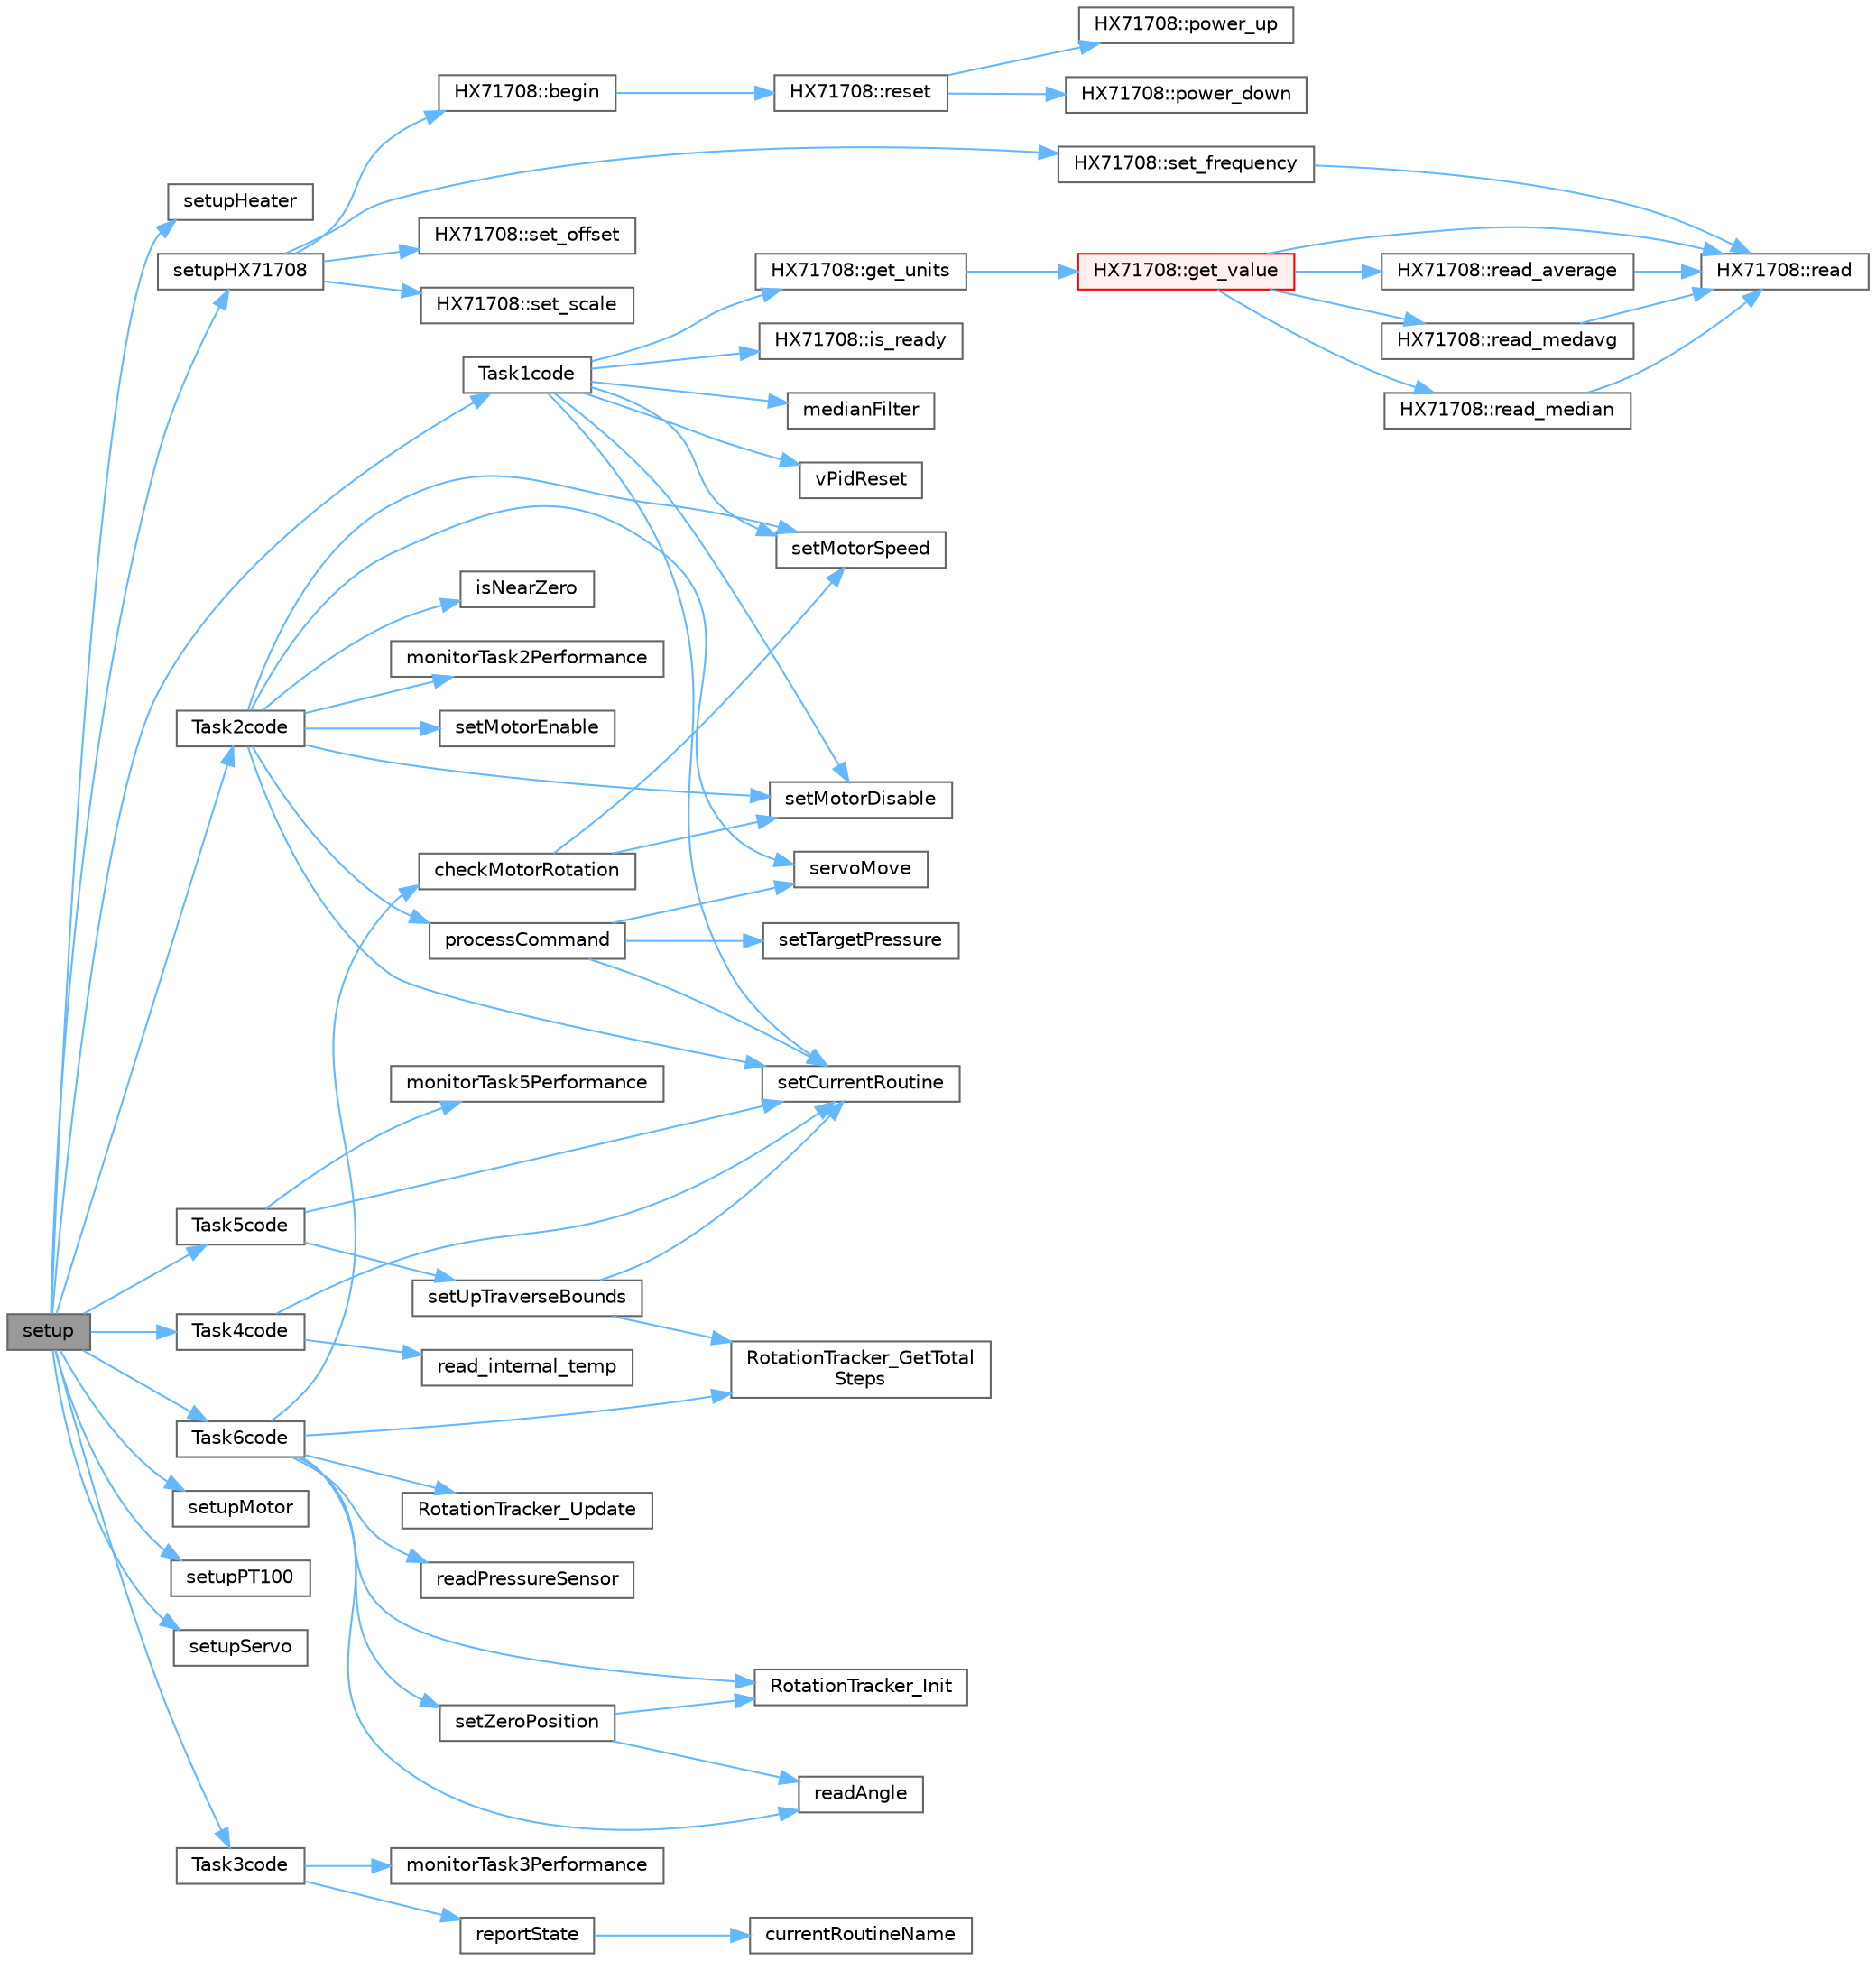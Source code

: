 digraph "setup"
{
 // LATEX_PDF_SIZE
  bgcolor="transparent";
  edge [fontname=Helvetica,fontsize=10,labelfontname=Helvetica,labelfontsize=10];
  node [fontname=Helvetica,fontsize=10,shape=box,height=0.2,width=0.4];
  rankdir="LR";
  Node1 [id="Node000001",label="setup",height=0.2,width=0.4,color="gray40", fillcolor="grey60", style="filled", fontcolor="black",tooltip="Setup function."];
  Node1 -> Node2 [id="edge1_Node000001_Node000002",color="steelblue1",style="solid",tooltip=" "];
  Node2 [id="Node000002",label="setupHeater",height=0.2,width=0.4,color="grey40", fillcolor="white", style="filled",URL="$plunger_8cpp.html#a0908bd8cfe2188861d2d5d0b0b7abb00",tooltip="Sets up the heater control."];
  Node1 -> Node3 [id="edge2_Node000001_Node000003",color="steelblue1",style="solid",tooltip=" "];
  Node3 [id="Node000003",label="setupHX71708",height=0.2,width=0.4,color="grey40", fillcolor="white", style="filled",URL="$plunger_8cpp.html#ac04e04fd2613e218f3839bfb6e325666",tooltip="Sets up the HX71708 scale."];
  Node3 -> Node4 [id="edge3_Node000003_Node000004",color="steelblue1",style="solid",tooltip=" "];
  Node4 [id="Node000004",label="HX71708::begin",height=0.2,width=0.4,color="grey40", fillcolor="white", style="filled",URL="$class_h_x71708.html#a1d7195ab7479dec6ec54f2d5468a3eb7",tooltip=" "];
  Node4 -> Node5 [id="edge4_Node000004_Node000005",color="steelblue1",style="solid",tooltip=" "];
  Node5 [id="Node000005",label="HX71708::reset",height=0.2,width=0.4,color="grey40", fillcolor="white", style="filled",URL="$class_h_x71708.html#a0b7c7b940c7e6f76a3a0bbb4c271353f",tooltip=" "];
  Node5 -> Node6 [id="edge5_Node000005_Node000006",color="steelblue1",style="solid",tooltip=" "];
  Node6 [id="Node000006",label="HX71708::power_down",height=0.2,width=0.4,color="grey40", fillcolor="white", style="filled",URL="$class_h_x71708.html#ad1d954b8fdd4774584347c2d39d8d0e7",tooltip=" "];
  Node5 -> Node7 [id="edge6_Node000005_Node000007",color="steelblue1",style="solid",tooltip=" "];
  Node7 [id="Node000007",label="HX71708::power_up",height=0.2,width=0.4,color="grey40", fillcolor="white", style="filled",URL="$class_h_x71708.html#a699e054fdde50711002927dba7c3418f",tooltip=" "];
  Node3 -> Node8 [id="edge7_Node000003_Node000008",color="steelblue1",style="solid",tooltip=" "];
  Node8 [id="Node000008",label="HX71708::set_frequency",height=0.2,width=0.4,color="grey40", fillcolor="white", style="filled",URL="$class_h_x71708.html#ae14a0f3fa603e9e4f308f1584a636de3",tooltip=" "];
  Node8 -> Node9 [id="edge8_Node000008_Node000009",color="steelblue1",style="solid",tooltip=" "];
  Node9 [id="Node000009",label="HX71708::read",height=0.2,width=0.4,color="grey40", fillcolor="white", style="filled",URL="$class_h_x71708.html#a3e0bc76c3521f8eb56b2ba42c3ff4480",tooltip=" "];
  Node3 -> Node10 [id="edge9_Node000003_Node000010",color="steelblue1",style="solid",tooltip=" "];
  Node10 [id="Node000010",label="HX71708::set_offset",height=0.2,width=0.4,color="grey40", fillcolor="white", style="filled",URL="$class_h_x71708.html#a80997006de637c31ff820d67988dc981",tooltip=" "];
  Node3 -> Node11 [id="edge10_Node000003_Node000011",color="steelblue1",style="solid",tooltip=" "];
  Node11 [id="Node000011",label="HX71708::set_scale",height=0.2,width=0.4,color="grey40", fillcolor="white", style="filled",URL="$class_h_x71708.html#acdfcd7891660e6789c25912ff8b169b5",tooltip=" "];
  Node1 -> Node12 [id="edge11_Node000001_Node000012",color="steelblue1",style="solid",tooltip=" "];
  Node12 [id="Node000012",label="setupMotor",height=0.2,width=0.4,color="grey40", fillcolor="white", style="filled",URL="$plunger_8cpp.html#a7876749fb7e23571c7248d80ae0332ef",tooltip="Sets up the motor and its control system."];
  Node1 -> Node13 [id="edge12_Node000001_Node000013",color="steelblue1",style="solid",tooltip=" "];
  Node13 [id="Node000013",label="setupPT100",height=0.2,width=0.4,color="grey40", fillcolor="white", style="filled",URL="$plunger_8cpp.html#ad1c755f3ffa6aa0d6ae23c6f9d0ec21a",tooltip="Sets up the PT100 temperature sensor."];
  Node1 -> Node14 [id="edge13_Node000001_Node000014",color="steelblue1",style="solid",tooltip=" "];
  Node14 [id="Node000014",label="setupServo",height=0.2,width=0.4,color="grey40", fillcolor="white", style="filled",URL="$plunger_8cpp.html#a01a2cf0eea853a579e9474d0c6d350d8",tooltip="Sets up the servo control."];
  Node1 -> Node15 [id="edge14_Node000001_Node000015",color="steelblue1",style="solid",tooltip=" "];
  Node15 [id="Node000015",label="Task1code",height=0.2,width=0.4,color="grey40", fillcolor="white", style="filled",URL="$task1_code_8cpp.html#a4b55db21f69ba1de08b15896642275af",tooltip="Task 1 code."];
  Node15 -> Node16 [id="edge15_Node000015_Node000016",color="steelblue1",style="solid",tooltip=" "];
  Node16 [id="Node000016",label="HX71708::get_units",height=0.2,width=0.4,color="grey40", fillcolor="white", style="filled",URL="$class_h_x71708.html#a0d76575d1203bcd4bace84164f5b6c7b",tooltip=" "];
  Node16 -> Node17 [id="edge16_Node000016_Node000017",color="steelblue1",style="solid",tooltip=" "];
  Node17 [id="Node000017",label="HX71708::get_value",height=0.2,width=0.4,color="red", fillcolor="#FFF0F0", style="filled",URL="$class_h_x71708.html#a0afdf54786d3b86752b9c6a6a797e6b4",tooltip=" "];
  Node17 -> Node9 [id="edge17_Node000017_Node000009",color="steelblue1",style="solid",tooltip=" "];
  Node17 -> Node18 [id="edge18_Node000017_Node000018",color="steelblue1",style="solid",tooltip=" "];
  Node18 [id="Node000018",label="HX71708::read_average",height=0.2,width=0.4,color="grey40", fillcolor="white", style="filled",URL="$class_h_x71708.html#a9ddf7411cd47601de31ee7fabc3f5f12",tooltip=" "];
  Node18 -> Node9 [id="edge19_Node000018_Node000009",color="steelblue1",style="solid",tooltip=" "];
  Node17 -> Node19 [id="edge20_Node000017_Node000019",color="steelblue1",style="solid",tooltip=" "];
  Node19 [id="Node000019",label="HX71708::read_medavg",height=0.2,width=0.4,color="grey40", fillcolor="white", style="filled",URL="$class_h_x71708.html#a2103be97d1af902114b6beb601dee5ae",tooltip=" "];
  Node19 -> Node9 [id="edge21_Node000019_Node000009",color="steelblue1",style="solid",tooltip=" "];
  Node17 -> Node20 [id="edge22_Node000017_Node000020",color="steelblue1",style="solid",tooltip=" "];
  Node20 [id="Node000020",label="HX71708::read_median",height=0.2,width=0.4,color="grey40", fillcolor="white", style="filled",URL="$class_h_x71708.html#aba0e37dbf944634b894a90437d083c98",tooltip=" "];
  Node20 -> Node9 [id="edge23_Node000020_Node000009",color="steelblue1",style="solid",tooltip=" "];
  Node15 -> Node22 [id="edge24_Node000015_Node000022",color="steelblue1",style="solid",tooltip=" "];
  Node22 [id="Node000022",label="HX71708::is_ready",height=0.2,width=0.4,color="grey40", fillcolor="white", style="filled",URL="$class_h_x71708.html#a250316574d5a8adb8474cc3cf5cadfe3",tooltip=" "];
  Node15 -> Node23 [id="edge25_Node000015_Node000023",color="steelblue1",style="solid",tooltip=" "];
  Node23 [id="Node000023",label="medianFilter",height=0.2,width=0.4,color="grey40", fillcolor="white", style="filled",URL="$task1_code_8cpp.html#a51493b0966aec8b8fa25a95ec67c8a7f",tooltip="Applies a median filter to the input value."];
  Node15 -> Node24 [id="edge26_Node000015_Node000024",color="steelblue1",style="solid",tooltip=" "];
  Node24 [id="Node000024",label="setCurrentRoutine",height=0.2,width=0.4,color="grey40", fillcolor="white", style="filled",URL="$plunger_8cpp.html#a5a5afd31d142591f6fb3bf9b1daddee0",tooltip="Sets the current routine of the system."];
  Node15 -> Node25 [id="edge27_Node000015_Node000025",color="steelblue1",style="solid",tooltip=" "];
  Node25 [id="Node000025",label="setMotorDisable",height=0.2,width=0.4,color="grey40", fillcolor="white", style="filled",URL="$plunger_8cpp.html#a78091033acedbab1ff2051d52357da33",tooltip="Disables the motor."];
  Node15 -> Node26 [id="edge28_Node000015_Node000026",color="steelblue1",style="solid",tooltip=" "];
  Node26 [id="Node000026",label="setMotorSpeed",height=0.2,width=0.4,color="grey40", fillcolor="white", style="filled",URL="$plunger_8cpp.html#a7fb626f441961ed772df212823bd730c",tooltip="Sets the motor speed."];
  Node15 -> Node27 [id="edge29_Node000015_Node000027",color="steelblue1",style="solid",tooltip=" "];
  Node27 [id="Node000027",label="vPidReset",height=0.2,width=0.4,color="grey40", fillcolor="white", style="filled",URL="$task1_code_8cpp.html#a1bd35ea6890dfa1d665a77ba23664724",tooltip="Resets the PID controller's internal states."];
  Node1 -> Node28 [id="edge30_Node000001_Node000028",color="steelblue1",style="solid",tooltip=" "];
  Node28 [id="Node000028",label="Task2code",height=0.2,width=0.4,color="grey40", fillcolor="white", style="filled",URL="$task2_code_8cpp.html#a71efa60963a8c7dea6e1463f17eb2e1c",tooltip="Task 2 code."];
  Node28 -> Node29 [id="edge31_Node000028_Node000029",color="steelblue1",style="solid",tooltip=" "];
  Node29 [id="Node000029",label="isNearZero",height=0.2,width=0.4,color="grey40", fillcolor="white", style="filled",URL="$i2c_sensor_lib_8cpp.html#aaca86bdff5a5cc8f61227633a3b768ac",tooltip="Checks if a value is near zero within a given tolerance."];
  Node28 -> Node30 [id="edge32_Node000028_Node000030",color="steelblue1",style="solid",tooltip=" "];
  Node30 [id="Node000030",label="monitorTask2Performance",height=0.2,width=0.4,color="grey40", fillcolor="white", style="filled",URL="$task2_code_8cpp.html#a90ad18502b9258f73da3be30fd76246f",tooltip=" "];
  Node28 -> Node31 [id="edge33_Node000028_Node000031",color="steelblue1",style="solid",tooltip=" "];
  Node31 [id="Node000031",label="processCommand",height=0.2,width=0.4,color="grey40", fillcolor="white", style="filled",URL="$plunger_8cpp.html#a85b0200d9a75a6f9ed0d963f11544b5a",tooltip="Processes incoming commands and performs the corresponding actions."];
  Node31 -> Node32 [id="edge34_Node000031_Node000032",color="steelblue1",style="solid",tooltip=" "];
  Node32 [id="Node000032",label="servoMove",height=0.2,width=0.4,color="grey40", fillcolor="white", style="filled",URL="$plunger_8cpp.html#a86adf8faa34590c967f4d0a70584223e",tooltip="Moves the servo to the specified angle."];
  Node31 -> Node24 [id="edge35_Node000031_Node000024",color="steelblue1",style="solid",tooltip=" "];
  Node31 -> Node33 [id="edge36_Node000031_Node000033",color="steelblue1",style="solid",tooltip=" "];
  Node33 [id="Node000033",label="setTargetPressure",height=0.2,width=0.4,color="grey40", fillcolor="white", style="filled",URL="$plunger_8cpp.html#a91b17a257ab1a777645da43a78ef2107",tooltip="Sets the target pressure."];
  Node28 -> Node32 [id="edge37_Node000028_Node000032",color="steelblue1",style="solid",tooltip=" "];
  Node28 -> Node24 [id="edge38_Node000028_Node000024",color="steelblue1",style="solid",tooltip=" "];
  Node28 -> Node25 [id="edge39_Node000028_Node000025",color="steelblue1",style="solid",tooltip=" "];
  Node28 -> Node34 [id="edge40_Node000028_Node000034",color="steelblue1",style="solid",tooltip=" "];
  Node34 [id="Node000034",label="setMotorEnable",height=0.2,width=0.4,color="grey40", fillcolor="white", style="filled",URL="$plunger_8cpp.html#a003112ae9b1e678214b8068c874364b7",tooltip="Enables the motor."];
  Node28 -> Node26 [id="edge41_Node000028_Node000026",color="steelblue1",style="solid",tooltip=" "];
  Node1 -> Node35 [id="edge42_Node000001_Node000035",color="steelblue1",style="solid",tooltip=" "];
  Node35 [id="Node000035",label="Task3code",height=0.2,width=0.4,color="grey40", fillcolor="white", style="filled",URL="$task3_code_8cpp.html#a43eac5e8823b26d454edf6754ea1549d",tooltip="Task 3 code."];
  Node35 -> Node36 [id="edge43_Node000035_Node000036",color="steelblue1",style="solid",tooltip=" "];
  Node36 [id="Node000036",label="monitorTask3Performance",height=0.2,width=0.4,color="grey40", fillcolor="white", style="filled",URL="$task3_code_8cpp.html#a23589c26535cd9e27226c0976f1de7b9",tooltip="Monitors the performance of Task3 by calculating its execution frequency."];
  Node35 -> Node37 [id="edge44_Node000035_Node000037",color="steelblue1",style="solid",tooltip=" "];
  Node37 [id="Node000037",label="reportState",height=0.2,width=0.4,color="grey40", fillcolor="white", style="filled",URL="$plunger_8cpp.html#abf33d29e2dad7b8bfdb272d14369a85c",tooltip="Reports the current state of the system."];
  Node37 -> Node38 [id="edge45_Node000037_Node000038",color="steelblue1",style="solid",tooltip=" "];
  Node38 [id="Node000038",label="currentRoutineName",height=0.2,width=0.4,color="grey40", fillcolor="white", style="filled",URL="$plunger_8cpp.html#af8e7f0952cdc58b0e207a80e38f8e79b",tooltip="Converts the current routine enum to a user-readable string."];
  Node1 -> Node39 [id="edge46_Node000001_Node000039",color="steelblue1",style="solid",tooltip=" "];
  Node39 [id="Node000039",label="Task4code",height=0.2,width=0.4,color="grey40", fillcolor="white", style="filled",URL="$task4_code_8cpp.html#a8de755b395c3beb0f4c372ba9204d196",tooltip="Task 4 code."];
  Node39 -> Node40 [id="edge47_Node000039_Node000040",color="steelblue1",style="solid",tooltip=" "];
  Node40 [id="Node000040",label="read_internal_temp",height=0.2,width=0.4,color="grey40", fillcolor="white", style="filled",URL="$task4_code_8cpp.html#a1021e7b759fad0880894f3d5fadbd1d5",tooltip="Reads the internal temperature of the MCU."];
  Node39 -> Node24 [id="edge48_Node000039_Node000024",color="steelblue1",style="solid",tooltip=" "];
  Node1 -> Node41 [id="edge49_Node000001_Node000041",color="steelblue1",style="solid",tooltip=" "];
  Node41 [id="Node000041",label="Task5code",height=0.2,width=0.4,color="grey40", fillcolor="white", style="filled",URL="$task5_code_8cpp.html#a6fea463be5c34eaaccf808e3ade9d41d",tooltip="Task 5 code."];
  Node41 -> Node42 [id="edge50_Node000041_Node000042",color="steelblue1",style="solid",tooltip=" "];
  Node42 [id="Node000042",label="monitorTask5Performance",height=0.2,width=0.4,color="grey40", fillcolor="white", style="filled",URL="$task5_code_8cpp.html#aad83744f27dceaf0765a9ba4599f024d",tooltip="Monitors the performance of Task5 by calculating its execution frequency."];
  Node41 -> Node24 [id="edge51_Node000041_Node000024",color="steelblue1",style="solid",tooltip=" "];
  Node41 -> Node43 [id="edge52_Node000041_Node000043",color="steelblue1",style="solid",tooltip=" "];
  Node43 [id="Node000043",label="setUpTraverseBounds",height=0.2,width=0.4,color="grey40", fillcolor="white", style="filled",URL="$i2c_sensor_lib_8cpp.html#ae31b7ec5ab136707a986d33e0af69288",tooltip="Sets up the traverse bounds by homing and placing the motor."];
  Node43 -> Node44 [id="edge53_Node000043_Node000044",color="steelblue1",style="solid",tooltip=" "];
  Node44 [id="Node000044",label="RotationTracker_GetTotal\lSteps",height=0.2,width=0.4,color="grey40", fillcolor="white", style="filled",URL="$i2c_sensor_lib_8cpp.html#ae552719d934a8071bcf983470772066a",tooltip="Gets the total steps tracked by the rotation tracker."];
  Node43 -> Node24 [id="edge54_Node000043_Node000024",color="steelblue1",style="solid",tooltip=" "];
  Node1 -> Node45 [id="edge55_Node000001_Node000045",color="steelblue1",style="solid",tooltip=" "];
  Node45 [id="Node000045",label="Task6code",height=0.2,width=0.4,color="grey40", fillcolor="white", style="filled",URL="$task6_code_8cpp.html#af0f4bdd331955420ce616b95d87ab980",tooltip="Task 6 code."];
  Node45 -> Node46 [id="edge56_Node000045_Node000046",color="steelblue1",style="solid",tooltip=" "];
  Node46 [id="Node000046",label="checkMotorRotation",height=0.2,width=0.4,color="grey40", fillcolor="white", style="filled",URL="$task6_code_8cpp.html#a5992ce0e8335dd3840ad4f2058d3ed1c",tooltip="Checks and updates the motor's rotation based on the current and target positions."];
  Node46 -> Node25 [id="edge57_Node000046_Node000025",color="steelblue1",style="solid",tooltip=" "];
  Node46 -> Node26 [id="edge58_Node000046_Node000026",color="steelblue1",style="solid",tooltip=" "];
  Node45 -> Node47 [id="edge59_Node000045_Node000047",color="steelblue1",style="solid",tooltip=" "];
  Node47 [id="Node000047",label="readAngle",height=0.2,width=0.4,color="grey40", fillcolor="white", style="filled",URL="$i2c_sensor_lib_8cpp.html#a7c24d524c68fa9b181991e4792bb3fa9",tooltip="Reads the current angle from the sensor."];
  Node45 -> Node48 [id="edge60_Node000045_Node000048",color="steelblue1",style="solid",tooltip=" "];
  Node48 [id="Node000048",label="readPressureSensor",height=0.2,width=0.4,color="grey40", fillcolor="white", style="filled",URL="$i2c_sensor_lib_8cpp.html#ab727cb579da453ab38c967849ba0dc06",tooltip="Reads pressure and temperature data from a sensor."];
  Node45 -> Node44 [id="edge61_Node000045_Node000044",color="steelblue1",style="solid",tooltip=" "];
  Node45 -> Node49 [id="edge62_Node000045_Node000049",color="steelblue1",style="solid",tooltip=" "];
  Node49 [id="Node000049",label="RotationTracker_Init",height=0.2,width=0.4,color="grey40", fillcolor="white", style="filled",URL="$i2c_sensor_lib_8cpp.html#ae79b86ec4e6c660874100295b89e6055",tooltip="Initializes the rotation tracker."];
  Node45 -> Node50 [id="edge63_Node000045_Node000050",color="steelblue1",style="solid",tooltip=" "];
  Node50 [id="Node000050",label="RotationTracker_Update",height=0.2,width=0.4,color="grey40", fillcolor="white", style="filled",URL="$i2c_sensor_lib_8cpp.html#a89eb166d8f1fdf573af9091b184cb4d8",tooltip="Updates the rotation tracker with the current angle."];
  Node45 -> Node51 [id="edge64_Node000045_Node000051",color="steelblue1",style="solid",tooltip=" "];
  Node51 [id="Node000051",label="setZeroPosition",height=0.2,width=0.4,color="grey40", fillcolor="white", style="filled",URL="$i2c_sensor_lib_8cpp.html#a3e1580e19b04c69711a8f566c969d545",tooltip="Sets the zero position for the sensor."];
  Node51 -> Node47 [id="edge65_Node000051_Node000047",color="steelblue1",style="solid",tooltip=" "];
  Node51 -> Node49 [id="edge66_Node000051_Node000049",color="steelblue1",style="solid",tooltip=" "];
}
